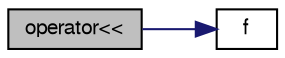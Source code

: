 digraph "operator&lt;&lt;"
{
  bgcolor="transparent";
  edge [fontname="FreeSans",fontsize="10",labelfontname="FreeSans",labelfontsize="10"];
  node [fontname="FreeSans",fontsize="10",shape=record];
  rankdir="LR";
  Node21396 [label="operator\<\<",height=0.2,width=0.4,color="black", fillcolor="grey75", style="filled", fontcolor="black"];
  Node21396 -> Node21397 [color="midnightblue",fontsize="10",style="solid",fontname="FreeSans"];
  Node21397 [label="f",height=0.2,width=0.4,color="black",URL="$a17900.html#a888be93833ac7a23170555c69c690288"];
}
